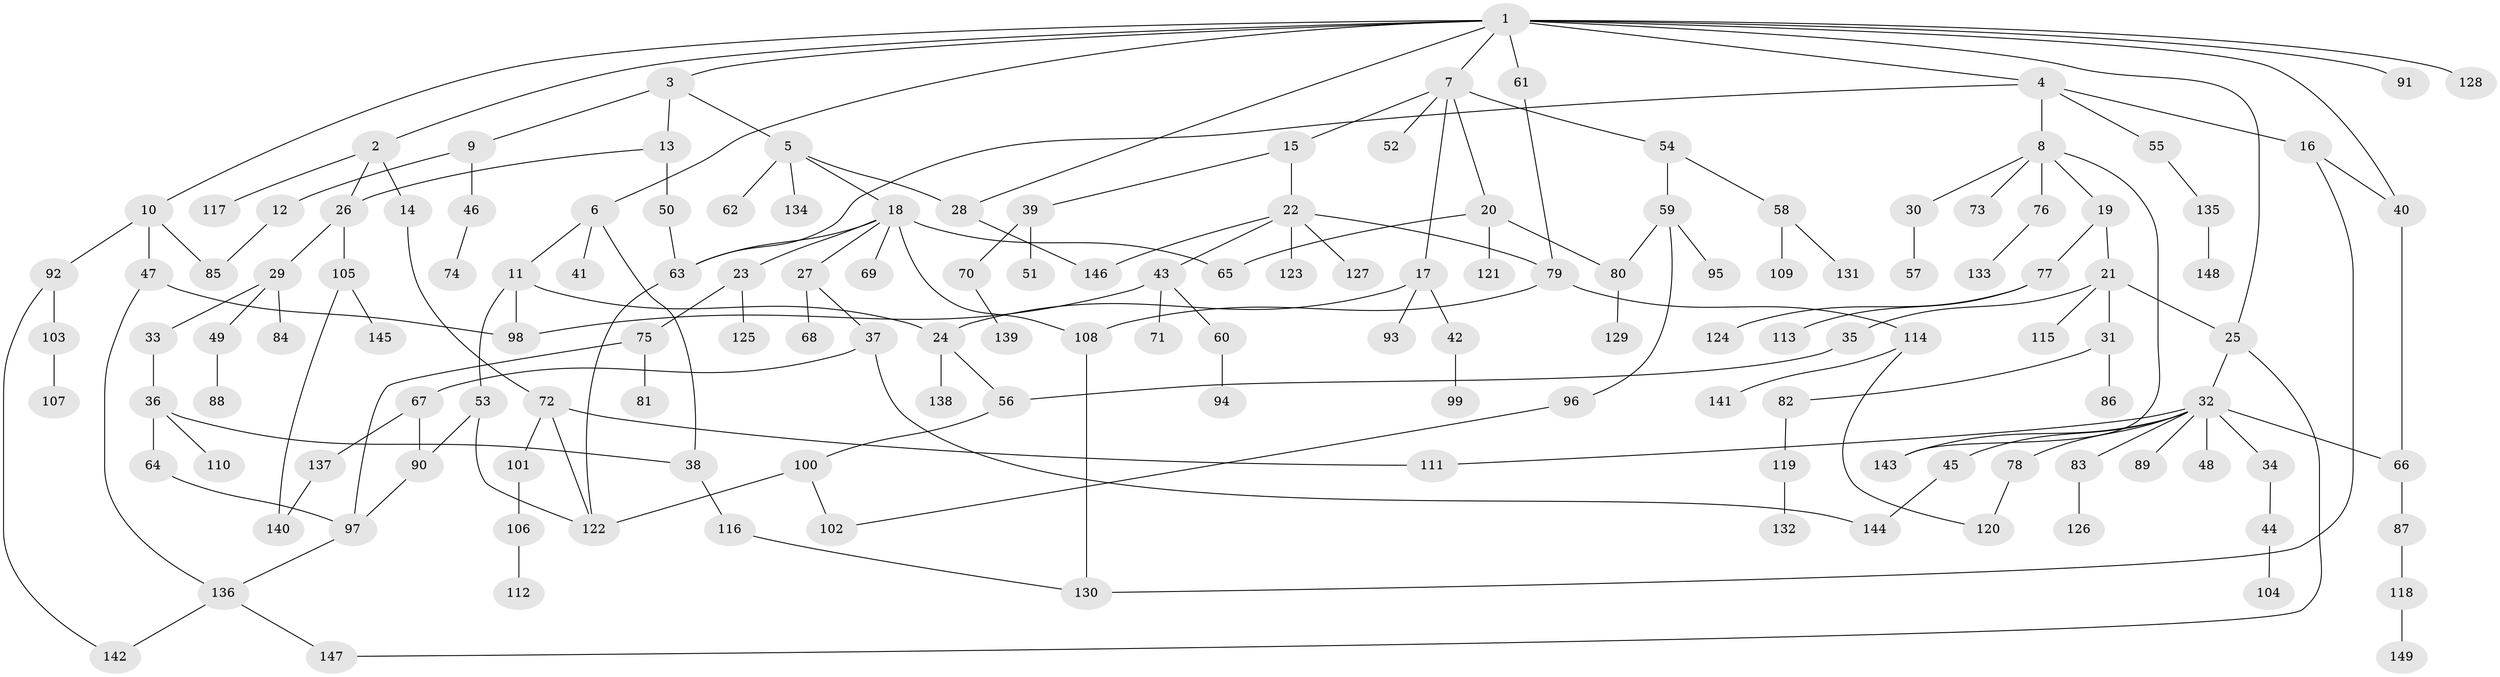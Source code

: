// coarse degree distribution, {14: 0.01, 4: 0.11, 5: 0.07, 3: 0.2, 6: 0.04, 7: 0.01, 2: 0.2, 9: 0.01, 1: 0.35}
// Generated by graph-tools (version 1.1) at 2025/41/03/06/25 10:41:28]
// undirected, 149 vertices, 183 edges
graph export_dot {
graph [start="1"]
  node [color=gray90,style=filled];
  1;
  2;
  3;
  4;
  5;
  6;
  7;
  8;
  9;
  10;
  11;
  12;
  13;
  14;
  15;
  16;
  17;
  18;
  19;
  20;
  21;
  22;
  23;
  24;
  25;
  26;
  27;
  28;
  29;
  30;
  31;
  32;
  33;
  34;
  35;
  36;
  37;
  38;
  39;
  40;
  41;
  42;
  43;
  44;
  45;
  46;
  47;
  48;
  49;
  50;
  51;
  52;
  53;
  54;
  55;
  56;
  57;
  58;
  59;
  60;
  61;
  62;
  63;
  64;
  65;
  66;
  67;
  68;
  69;
  70;
  71;
  72;
  73;
  74;
  75;
  76;
  77;
  78;
  79;
  80;
  81;
  82;
  83;
  84;
  85;
  86;
  87;
  88;
  89;
  90;
  91;
  92;
  93;
  94;
  95;
  96;
  97;
  98;
  99;
  100;
  101;
  102;
  103;
  104;
  105;
  106;
  107;
  108;
  109;
  110;
  111;
  112;
  113;
  114;
  115;
  116;
  117;
  118;
  119;
  120;
  121;
  122;
  123;
  124;
  125;
  126;
  127;
  128;
  129;
  130;
  131;
  132;
  133;
  134;
  135;
  136;
  137;
  138;
  139;
  140;
  141;
  142;
  143;
  144;
  145;
  146;
  147;
  148;
  149;
  1 -- 2;
  1 -- 3;
  1 -- 4;
  1 -- 6;
  1 -- 7;
  1 -- 10;
  1 -- 28;
  1 -- 61;
  1 -- 91;
  1 -- 128;
  1 -- 40;
  1 -- 25;
  2 -- 14;
  2 -- 26;
  2 -- 117;
  3 -- 5;
  3 -- 9;
  3 -- 13;
  4 -- 8;
  4 -- 16;
  4 -- 55;
  4 -- 63;
  5 -- 18;
  5 -- 62;
  5 -- 134;
  5 -- 28;
  6 -- 11;
  6 -- 41;
  6 -- 38;
  7 -- 15;
  7 -- 17;
  7 -- 20;
  7 -- 52;
  7 -- 54;
  8 -- 19;
  8 -- 30;
  8 -- 73;
  8 -- 76;
  8 -- 143;
  9 -- 12;
  9 -- 46;
  10 -- 47;
  10 -- 92;
  10 -- 85;
  11 -- 53;
  11 -- 24;
  11 -- 98;
  12 -- 85;
  13 -- 50;
  13 -- 26;
  14 -- 72;
  15 -- 22;
  15 -- 39;
  16 -- 40;
  16 -- 130;
  17 -- 24;
  17 -- 42;
  17 -- 93;
  18 -- 23;
  18 -- 27;
  18 -- 69;
  18 -- 108;
  18 -- 65;
  18 -- 63;
  19 -- 21;
  19 -- 77;
  20 -- 65;
  20 -- 80;
  20 -- 121;
  21 -- 25;
  21 -- 31;
  21 -- 35;
  21 -- 115;
  22 -- 43;
  22 -- 123;
  22 -- 127;
  22 -- 79;
  22 -- 146;
  23 -- 75;
  23 -- 125;
  24 -- 138;
  24 -- 56;
  25 -- 32;
  25 -- 147;
  26 -- 29;
  26 -- 105;
  27 -- 37;
  27 -- 68;
  28 -- 146;
  29 -- 33;
  29 -- 49;
  29 -- 84;
  30 -- 57;
  31 -- 82;
  31 -- 86;
  32 -- 34;
  32 -- 45;
  32 -- 48;
  32 -- 78;
  32 -- 83;
  32 -- 89;
  32 -- 111;
  32 -- 66;
  32 -- 143;
  33 -- 36;
  34 -- 44;
  35 -- 56;
  36 -- 38;
  36 -- 64;
  36 -- 110;
  37 -- 67;
  37 -- 144;
  38 -- 116;
  39 -- 51;
  39 -- 70;
  40 -- 66;
  42 -- 99;
  43 -- 60;
  43 -- 71;
  43 -- 98;
  44 -- 104;
  45 -- 144;
  46 -- 74;
  47 -- 136;
  47 -- 98;
  49 -- 88;
  50 -- 63;
  53 -- 90;
  53 -- 122;
  54 -- 58;
  54 -- 59;
  55 -- 135;
  56 -- 100;
  58 -- 109;
  58 -- 131;
  59 -- 95;
  59 -- 96;
  59 -- 80;
  60 -- 94;
  61 -- 79;
  63 -- 122;
  64 -- 97;
  66 -- 87;
  67 -- 137;
  67 -- 90;
  70 -- 139;
  72 -- 101;
  72 -- 122;
  72 -- 111;
  75 -- 81;
  75 -- 97;
  76 -- 133;
  77 -- 113;
  77 -- 124;
  78 -- 120;
  79 -- 114;
  79 -- 108;
  80 -- 129;
  82 -- 119;
  83 -- 126;
  87 -- 118;
  90 -- 97;
  92 -- 103;
  92 -- 142;
  96 -- 102;
  97 -- 136;
  100 -- 102;
  100 -- 122;
  101 -- 106;
  103 -- 107;
  105 -- 140;
  105 -- 145;
  106 -- 112;
  108 -- 130;
  114 -- 141;
  114 -- 120;
  116 -- 130;
  118 -- 149;
  119 -- 132;
  135 -- 148;
  136 -- 142;
  136 -- 147;
  137 -- 140;
}
